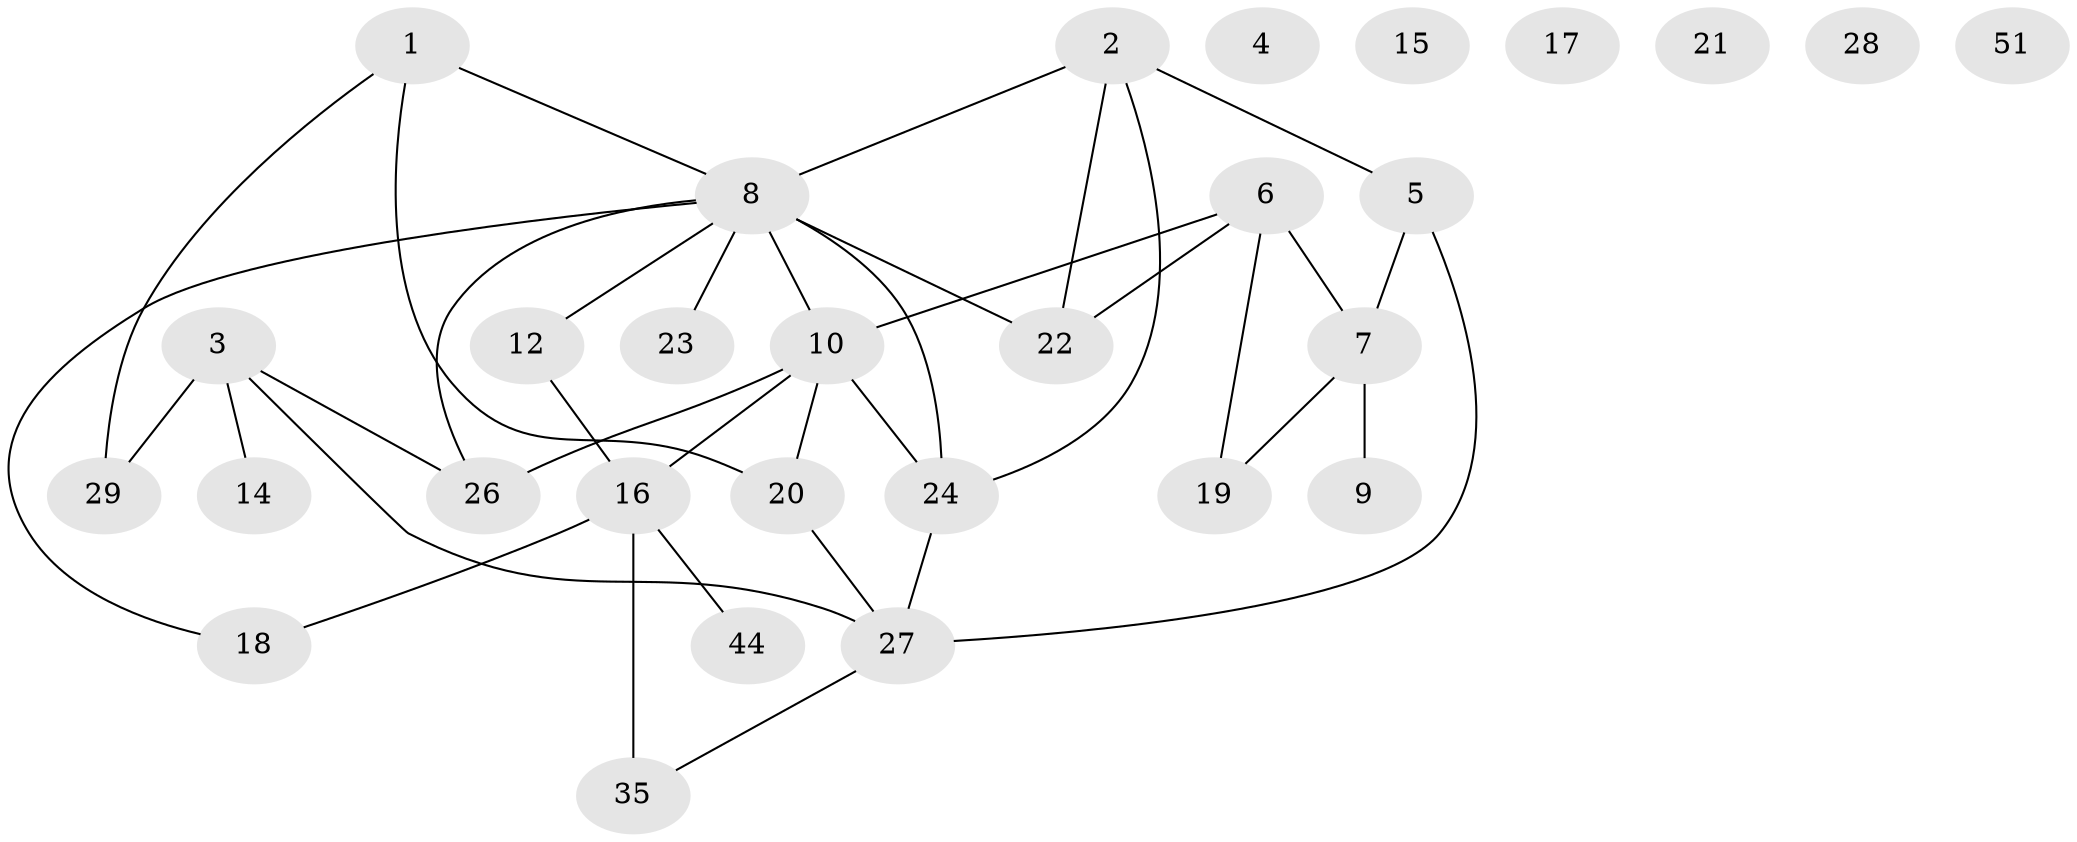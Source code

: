 // original degree distribution, {4: 0.13793103448275862, 2: 0.3448275862068966, 0: 0.10344827586206896, 3: 0.25862068965517243, 5: 0.05172413793103448, 1: 0.10344827586206896}
// Generated by graph-tools (version 1.1) at 2025/13/03/09/25 04:13:13]
// undirected, 29 vertices, 37 edges
graph export_dot {
graph [start="1"]
  node [color=gray90,style=filled];
  1 [super="+56"];
  2 [super="+25"];
  3 [super="+53+42"];
  4;
  5;
  6 [super="+50"];
  7 [super="+54+32"];
  8 [super="+11+30+31"];
  9;
  10 [super="+13+40"];
  12;
  14;
  15;
  16 [super="+47"];
  17;
  18;
  19 [super="+49"];
  20 [super="+34+37"];
  21;
  22 [super="+45"];
  23;
  24 [super="+38+48"];
  26 [super="+39"];
  27 [super="+46"];
  28;
  29;
  35 [super="+41+36"];
  44;
  51;
  1 -- 20 [weight=2];
  1 -- 8;
  1 -- 29;
  2 -- 5;
  2 -- 24;
  2 -- 8;
  2 -- 22;
  3 -- 29;
  3 -- 27;
  3 -- 26;
  3 -- 14;
  5 -- 7;
  5 -- 27;
  6 -- 19;
  6 -- 10;
  6 -- 7;
  6 -- 22;
  7 -- 9;
  7 -- 19;
  8 -- 24 [weight=2];
  8 -- 23;
  8 -- 12;
  8 -- 18;
  8 -- 10;
  8 -- 26;
  8 -- 22;
  10 -- 26;
  10 -- 20;
  10 -- 24;
  10 -- 16;
  12 -- 16;
  16 -- 18;
  16 -- 44;
  16 -- 35 [weight=2];
  20 -- 27;
  24 -- 27;
  27 -- 35;
}
